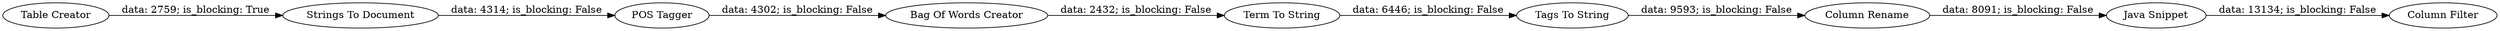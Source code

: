 digraph {
	"1346453050765996671_1003" [label="Table Creator"]
	"1346453050765996671_1004" [label="Strings To Document"]
	"1346453050765996671_1007" [label="Column Filter"]
	"1346453050765996671_1000" [label="Term To String"]
	"1346453050765996671_1001" [label="Tags To String"]
	"1346453050765996671_998" [label="Java Snippet"]
	"1346453050765996671_1002" [label="Column Rename"]
	"1346453050765996671_1005" [label="Bag Of Words Creator"]
	"1346453050765996671_1006" [label="POS Tagger"]
	"1346453050765996671_1006" -> "1346453050765996671_1005" [label="data: 4302; is_blocking: False"]
	"1346453050765996671_998" -> "1346453050765996671_1007" [label="data: 13134; is_blocking: False"]
	"1346453050765996671_1000" -> "1346453050765996671_1001" [label="data: 6446; is_blocking: False"]
	"1346453050765996671_1003" -> "1346453050765996671_1004" [label="data: 2759; is_blocking: True"]
	"1346453050765996671_1005" -> "1346453050765996671_1000" [label="data: 2432; is_blocking: False"]
	"1346453050765996671_1002" -> "1346453050765996671_998" [label="data: 8091; is_blocking: False"]
	"1346453050765996671_1001" -> "1346453050765996671_1002" [label="data: 9593; is_blocking: False"]
	"1346453050765996671_1004" -> "1346453050765996671_1006" [label="data: 4314; is_blocking: False"]
	rankdir=LR
}
